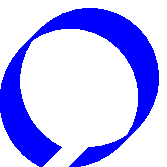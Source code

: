 beginfig(0);
width:=10;
rotation:=45;

pen calligraphicpen ;
calligraphicpen := makepen ((0, 0)--(width,0 ) rotated rotation) ;

z0 = (x1+15, 0);
z1 = (0, y0+25);
z2 = (x1+25, y1+25);
z3 = (x2+25, y1);
z4 = (x2, y0);
pickup calligraphicpen;
draw z0..z1..z2..z3..z4 withcolor blue;
endfig;
end